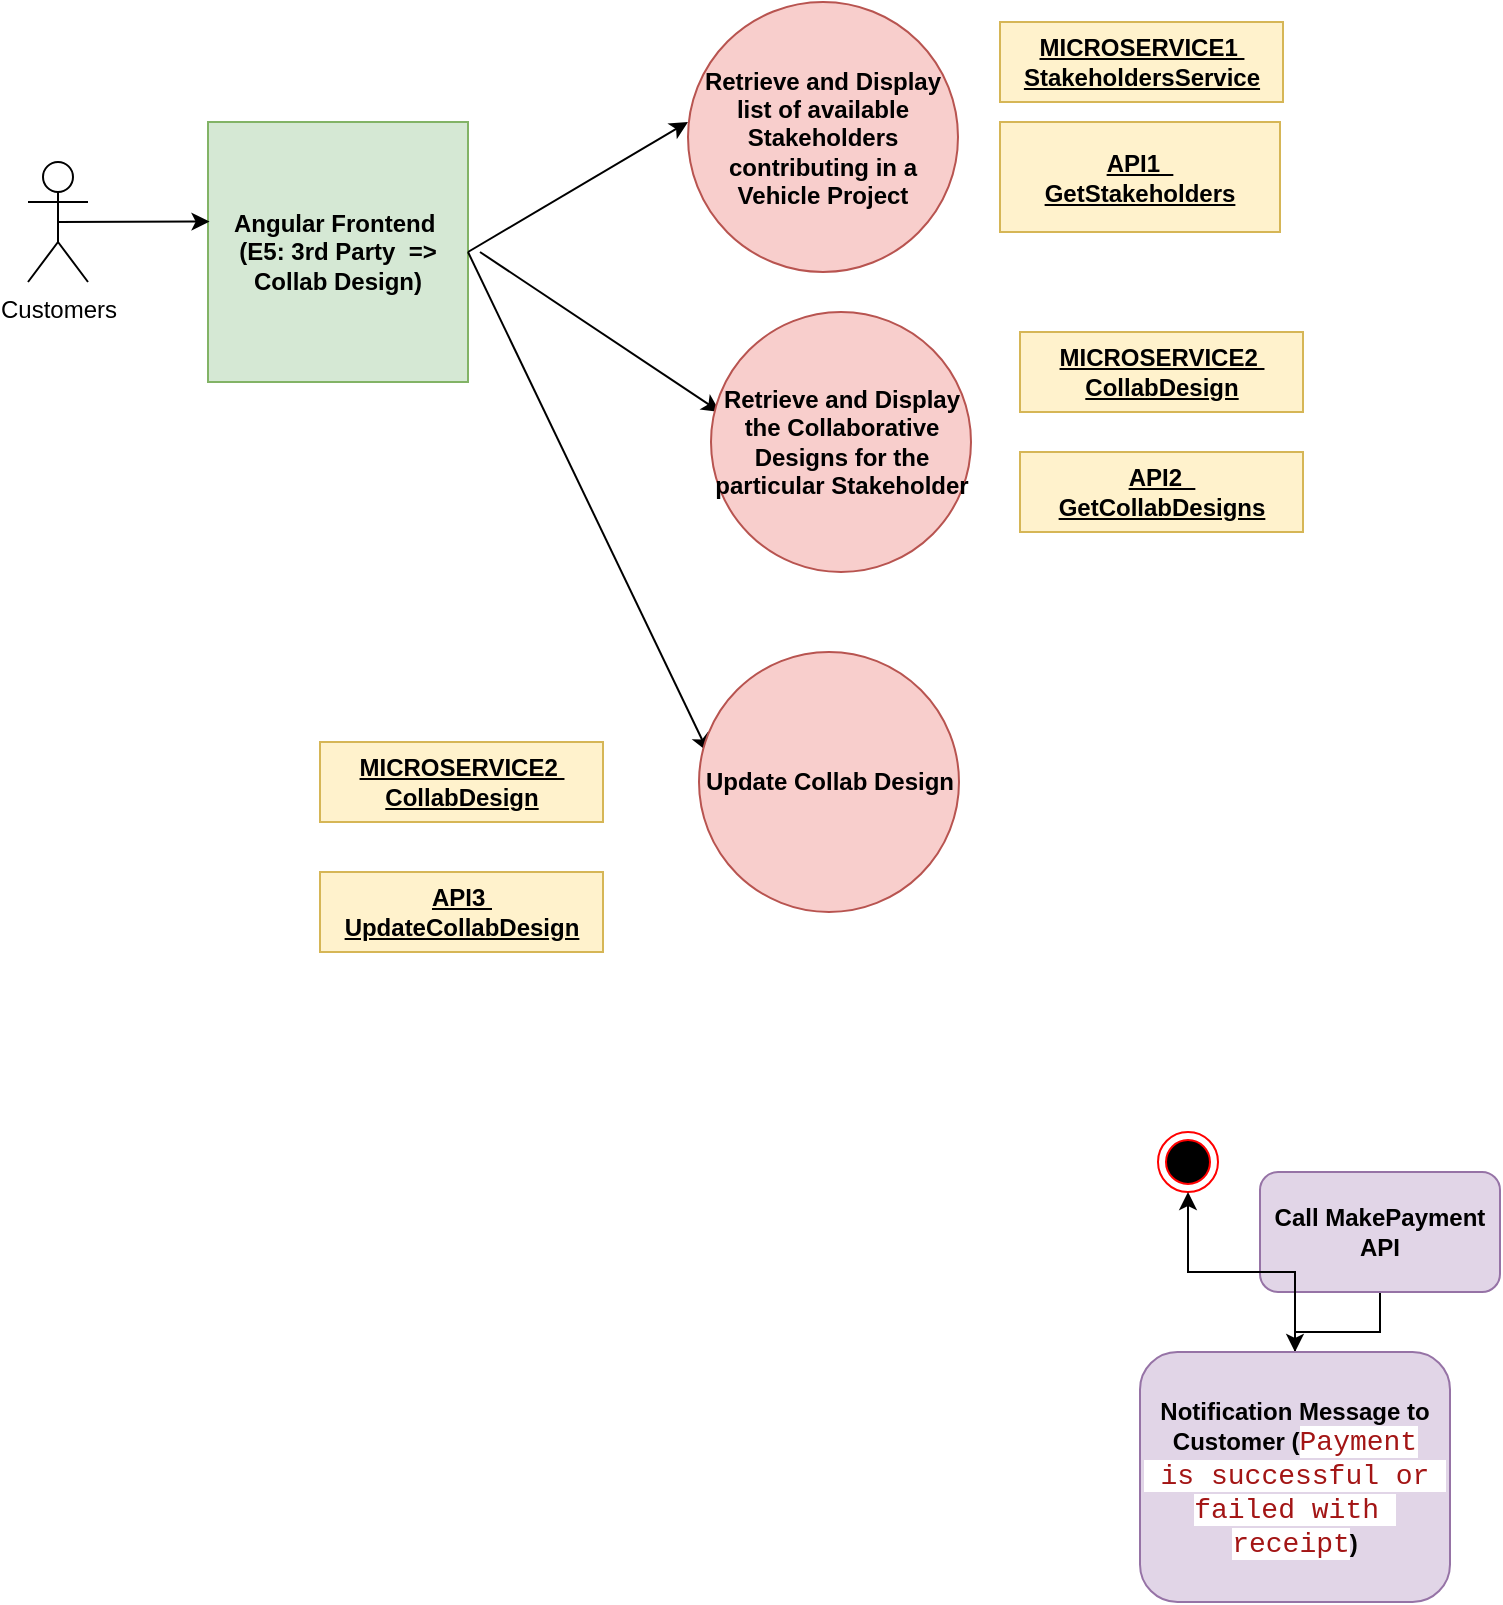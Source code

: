 <mxfile version="24.0.7" type="github">
  <diagram name="Page-1" id="CA1CGzCP61-nOpN43Mkm">
    <mxGraphModel dx="2092" dy="588" grid="1" gridSize="10" guides="1" tooltips="1" connect="1" arrows="1" fold="1" page="1" pageScale="1" pageWidth="850" pageHeight="1100" math="0" shadow="0">
      <root>
        <mxCell id="0" />
        <mxCell id="1" parent="0" />
        <mxCell id="rhQnzHztRZclSPktE8nI-1" value="Customers" style="shape=umlActor;verticalLabelPosition=bottom;verticalAlign=top;html=1;outlineConnect=0;" vertex="1" parent="1">
          <mxGeometry x="-26" y="235" width="30" height="60" as="geometry" />
        </mxCell>
        <mxCell id="rhQnzHztRZclSPktE8nI-2" value="&lt;b&gt;Angular Frontend&amp;nbsp; (E5: 3rd Party&amp;nbsp; =&amp;gt; Collab Design)&lt;/b&gt;" style="whiteSpace=wrap;html=1;aspect=fixed;fillColor=#d5e8d4;strokeColor=#82b366;" vertex="1" parent="1">
          <mxGeometry x="64" y="215" width="130" height="130" as="geometry" />
        </mxCell>
        <mxCell id="rhQnzHztRZclSPktE8nI-3" value="" style="endArrow=classic;html=1;rounded=0;exitX=0.5;exitY=0.5;exitDx=0;exitDy=0;exitPerimeter=0;entryX=0.006;entryY=0.383;entryDx=0;entryDy=0;entryPerimeter=0;" edge="1" parent="1" source="rhQnzHztRZclSPktE8nI-1" target="rhQnzHztRZclSPktE8nI-2">
          <mxGeometry width="50" height="50" relative="1" as="geometry">
            <mxPoint x="224" y="325" as="sourcePoint" />
            <mxPoint x="274" y="275" as="targetPoint" />
          </mxGeometry>
        </mxCell>
        <mxCell id="rhQnzHztRZclSPktE8nI-4" value="" style="endArrow=classic;html=1;rounded=0;exitX=1;exitY=0.5;exitDx=0;exitDy=0;" edge="1" parent="1" source="rhQnzHztRZclSPktE8nI-2">
          <mxGeometry width="50" height="50" relative="1" as="geometry">
            <mxPoint x="224" y="325" as="sourcePoint" />
            <mxPoint x="304" y="215" as="targetPoint" />
          </mxGeometry>
        </mxCell>
        <mxCell id="rhQnzHztRZclSPktE8nI-5" value="&lt;b&gt;Retrieve and Display list of available Stakeholders contributing in a Vehicle Project&lt;/b&gt;" style="ellipse;whiteSpace=wrap;html=1;aspect=fixed;fillColor=#f8cecc;strokeColor=#b85450;" vertex="1" parent="1">
          <mxGeometry x="304" y="155" width="135" height="135" as="geometry" />
        </mxCell>
        <mxCell id="rhQnzHztRZclSPktE8nI-6" value="&lt;b&gt;&lt;u&gt;MICROSERVICE1&amp;nbsp;&lt;/u&gt;&lt;/b&gt;&lt;div&gt;&lt;b&gt;&lt;u&gt;StakeholdersService&lt;/u&gt;&lt;/b&gt;&lt;/div&gt;" style="text;html=1;strokeColor=#d6b656;fillColor=#fff2cc;align=center;verticalAlign=middle;whiteSpace=wrap;rounded=0;" vertex="1" parent="1">
          <mxGeometry x="460" y="165" width="141.5" height="40" as="geometry" />
        </mxCell>
        <mxCell id="rhQnzHztRZclSPktE8nI-7" value="&lt;b&gt;&lt;u&gt;API1&amp;nbsp;&amp;nbsp;&lt;/u&gt;&lt;/b&gt;&lt;div&gt;&lt;b&gt;&lt;u&gt;GetStakeholders&lt;/u&gt;&lt;/b&gt;&lt;/div&gt;" style="text;html=1;strokeColor=#d6b656;fillColor=#fff2cc;align=center;verticalAlign=middle;whiteSpace=wrap;rounded=0;" vertex="1" parent="1">
          <mxGeometry x="460" y="215" width="140" height="55" as="geometry" />
        </mxCell>
        <mxCell id="rhQnzHztRZclSPktE8nI-8" value="" style="endArrow=classic;html=1;rounded=0;" edge="1" parent="1">
          <mxGeometry width="50" height="50" relative="1" as="geometry">
            <mxPoint x="200" y="280" as="sourcePoint" />
            <mxPoint x="320" y="360" as="targetPoint" />
          </mxGeometry>
        </mxCell>
        <mxCell id="rhQnzHztRZclSPktE8nI-9" value="&lt;b&gt;Retrieve and Display the Collaborative Designs for the particular Stakeholder&lt;/b&gt;" style="ellipse;whiteSpace=wrap;html=1;aspect=fixed;fillColor=#f8cecc;strokeColor=#b85450;" vertex="1" parent="1">
          <mxGeometry x="315.5" y="310" width="130" height="130" as="geometry" />
        </mxCell>
        <mxCell id="rhQnzHztRZclSPktE8nI-10" value="&lt;b&gt;&lt;u&gt;MICROSERVICE2&amp;nbsp;&lt;/u&gt;&lt;/b&gt;&lt;div&gt;&lt;b&gt;&lt;u&gt;CollabDesign&lt;/u&gt;&lt;/b&gt;&lt;/div&gt;" style="text;html=1;strokeColor=#d6b656;fillColor=#fff2cc;align=center;verticalAlign=middle;whiteSpace=wrap;rounded=0;" vertex="1" parent="1">
          <mxGeometry x="470" y="320" width="141.5" height="40" as="geometry" />
        </mxCell>
        <mxCell id="rhQnzHztRZclSPktE8nI-11" value="&lt;b&gt;&lt;u&gt;API2&amp;nbsp;&amp;nbsp;&lt;/u&gt;&lt;/b&gt;&lt;div&gt;&lt;b&gt;&lt;u&gt;GetCollabDesigns&lt;/u&gt;&lt;/b&gt;&lt;/div&gt;" style="text;html=1;strokeColor=#d6b656;fillColor=#fff2cc;align=center;verticalAlign=middle;whiteSpace=wrap;rounded=0;" vertex="1" parent="1">
          <mxGeometry x="470" y="380" width="141.5" height="40" as="geometry" />
        </mxCell>
        <mxCell id="rhQnzHztRZclSPktE8nI-15" value="" style="edgeStyle=orthogonalEdgeStyle;rounded=0;orthogonalLoop=1;jettySize=auto;html=1;" edge="1" parent="1" source="rhQnzHztRZclSPktE8nI-16" target="rhQnzHztRZclSPktE8nI-19">
          <mxGeometry relative="1" as="geometry">
            <mxPoint x="508" y="685" as="targetPoint" />
          </mxGeometry>
        </mxCell>
        <mxCell id="rhQnzHztRZclSPktE8nI-16" value="&lt;b&gt;Call MakePayment API&lt;/b&gt;" style="rounded=1;whiteSpace=wrap;html=1;fillColor=#e1d5e7;strokeColor=#9673a6;" vertex="1" parent="1">
          <mxGeometry x="590" y="740" width="120" height="60" as="geometry" />
        </mxCell>
        <mxCell id="rhQnzHztRZclSPktE8nI-17" value="" style="ellipse;html=1;shape=endState;fillColor=#000000;strokeColor=#ff0000;" vertex="1" parent="1">
          <mxGeometry x="539" y="720" width="30" height="30" as="geometry" />
        </mxCell>
        <mxCell id="rhQnzHztRZclSPktE8nI-18" value="" style="edgeStyle=orthogonalEdgeStyle;rounded=0;orthogonalLoop=1;jettySize=auto;html=1;" edge="1" parent="1" source="rhQnzHztRZclSPktE8nI-19" target="rhQnzHztRZclSPktE8nI-17">
          <mxGeometry relative="1" as="geometry" />
        </mxCell>
        <mxCell id="rhQnzHztRZclSPktE8nI-19" value="&lt;span style=&quot;font-weight: 700;&quot;&gt;Notification Message to Customer (&lt;/span&gt;&lt;font face=&quot;Consolas, Courier New, monospace&quot; color=&quot;#a31515&quot;&gt;&lt;span style=&quot;font-size: 14px; white-space: pre; background-color: rgb(255, 255, 255);&quot;&gt;Payment&lt;/span&gt;&lt;/font&gt;&lt;div&gt;&lt;span style=&quot;background-color: rgb(255, 255, 255); font-size: 14px; white-space: pre; color: rgb(163, 21, 21); font-family: Consolas, &amp;quot;Courier New&amp;quot;, monospace;&quot;&gt; is &lt;/span&gt;&lt;span style=&quot;background-color: rgb(255, 255, 255); font-size: 14px; white-space: pre; color: rgb(163, 21, 21); font-family: Consolas, &amp;quot;Courier New&amp;quot;, monospace;&quot;&gt;successful or &lt;/span&gt;&lt;div&gt;&lt;div&gt;&lt;font face=&quot;Consolas, Courier New, monospace&quot; color=&quot;#a31515&quot;&gt;&lt;span style=&quot;font-size: 14px; white-space: pre; background-color: rgb(255, 255, 255);&quot;&gt;failed with &lt;/span&gt;&lt;/font&gt;&lt;/div&gt;&lt;div&gt;&lt;font face=&quot;Consolas, Courier New, monospace&quot; color=&quot;#a31515&quot;&gt;&lt;span style=&quot;font-size: 14px; white-space: pre; background-color: rgb(255, 255, 255);&quot;&gt;receipt&lt;/span&gt;&lt;/font&gt;&lt;span style=&quot;background-color: initial; font-weight: 700;&quot;&gt;)&lt;/span&gt;&lt;/div&gt;&lt;/div&gt;&lt;/div&gt;" style="rounded=1;whiteSpace=wrap;html=1;fillColor=#e1d5e7;strokeColor=#9673a6;" vertex="1" parent="1">
          <mxGeometry x="530" y="830" width="155" height="125" as="geometry" />
        </mxCell>
        <mxCell id="rhQnzHztRZclSPktE8nI-21" value="" style="endArrow=classic;html=1;rounded=0;exitX=1;exitY=0.5;exitDx=0;exitDy=0;" edge="1" parent="1" source="rhQnzHztRZclSPktE8nI-2">
          <mxGeometry width="50" height="50" relative="1" as="geometry">
            <mxPoint x="194" y="450" as="sourcePoint" />
            <mxPoint x="314" y="530" as="targetPoint" />
          </mxGeometry>
        </mxCell>
        <mxCell id="rhQnzHztRZclSPktE8nI-22" value="&lt;b&gt;Update Collab Design&lt;/b&gt;" style="ellipse;whiteSpace=wrap;html=1;aspect=fixed;fillColor=#f8cecc;strokeColor=#b85450;" vertex="1" parent="1">
          <mxGeometry x="309.5" y="480" width="130" height="130" as="geometry" />
        </mxCell>
        <mxCell id="rhQnzHztRZclSPktE8nI-23" value="&lt;b&gt;&lt;u&gt;MICROSERVICE2&amp;nbsp;&lt;/u&gt;&lt;/b&gt;&lt;div&gt;&lt;b&gt;&lt;u&gt;CollabDesign&lt;/u&gt;&lt;/b&gt;&lt;/div&gt;" style="text;html=1;strokeColor=#d6b656;fillColor=#fff2cc;align=center;verticalAlign=middle;whiteSpace=wrap;rounded=0;" vertex="1" parent="1">
          <mxGeometry x="120" y="525" width="141.5" height="40" as="geometry" />
        </mxCell>
        <mxCell id="rhQnzHztRZclSPktE8nI-24" value="&lt;b&gt;&lt;u&gt;API3&amp;nbsp;&lt;/u&gt;&lt;/b&gt;&lt;div&gt;&lt;b&gt;&lt;u&gt;UpdateCollabDesign&lt;/u&gt;&lt;/b&gt;&lt;/div&gt;" style="text;html=1;strokeColor=#d6b656;fillColor=#fff2cc;align=center;verticalAlign=middle;whiteSpace=wrap;rounded=0;" vertex="1" parent="1">
          <mxGeometry x="120" y="590" width="141.5" height="40" as="geometry" />
        </mxCell>
      </root>
    </mxGraphModel>
  </diagram>
</mxfile>
